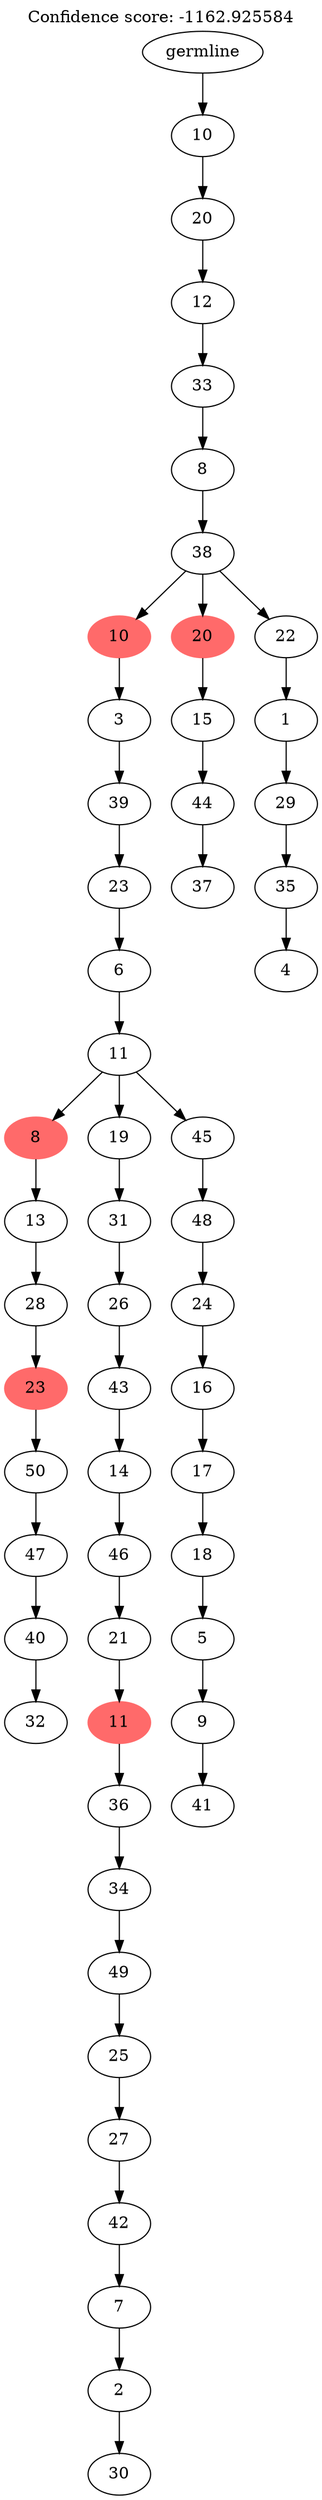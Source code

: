 digraph g {
	"54" -> "55";
	"55" [label="32"];
	"53" -> "54";
	"54" [label="40"];
	"52" -> "53";
	"53" [label="47"];
	"51" -> "52";
	"52" [label="50"];
	"50" -> "51";
	"51" [color=indianred1, style=filled, label="23"];
	"49" -> "50";
	"50" [label="28"];
	"48" -> "49";
	"49" [label="13"];
	"46" -> "47";
	"47" [label="30"];
	"45" -> "46";
	"46" [label="2"];
	"44" -> "45";
	"45" [label="7"];
	"43" -> "44";
	"44" [label="42"];
	"42" -> "43";
	"43" [label="27"];
	"41" -> "42";
	"42" [label="25"];
	"40" -> "41";
	"41" [label="49"];
	"39" -> "40";
	"40" [label="34"];
	"38" -> "39";
	"39" [label="36"];
	"37" -> "38";
	"38" [color=indianred1, style=filled, label="11"];
	"36" -> "37";
	"37" [label="21"];
	"35" -> "36";
	"36" [label="46"];
	"34" -> "35";
	"35" [label="14"];
	"33" -> "34";
	"34" [label="43"];
	"32" -> "33";
	"33" [label="26"];
	"31" -> "32";
	"32" [label="31"];
	"29" -> "30";
	"30" [label="41"];
	"28" -> "29";
	"29" [label="9"];
	"27" -> "28";
	"28" [label="5"];
	"26" -> "27";
	"27" [label="18"];
	"25" -> "26";
	"26" [label="17"];
	"24" -> "25";
	"25" [label="16"];
	"23" -> "24";
	"24" [label="24"];
	"22" -> "23";
	"23" [label="48"];
	"21" -> "22";
	"22" [label="45"];
	"21" -> "31";
	"31" [label="19"];
	"21" -> "48";
	"48" [color=indianred1, style=filled, label="8"];
	"20" -> "21";
	"21" [label="11"];
	"19" -> "20";
	"20" [label="6"];
	"18" -> "19";
	"19" [label="23"];
	"17" -> "18";
	"18" [label="39"];
	"16" -> "17";
	"17" [label="3"];
	"14" -> "15";
	"15" [label="37"];
	"13" -> "14";
	"14" [label="44"];
	"12" -> "13";
	"13" [label="15"];
	"10" -> "11";
	"11" [label="4"];
	"9" -> "10";
	"10" [label="35"];
	"8" -> "9";
	"9" [label="29"];
	"7" -> "8";
	"8" [label="1"];
	"6" -> "7";
	"7" [label="22"];
	"6" -> "12";
	"12" [color=indianred1, style=filled, label="20"];
	"6" -> "16";
	"16" [color=indianred1, style=filled, label="10"];
	"5" -> "6";
	"6" [label="38"];
	"4" -> "5";
	"5" [label="8"];
	"3" -> "4";
	"4" [label="33"];
	"2" -> "3";
	"3" [label="12"];
	"1" -> "2";
	"2" [label="20"];
	"0" -> "1";
	"1" [label="10"];
	"0" [label="germline"];
	labelloc="t";
	label="Confidence score: -1162.925584";
}
